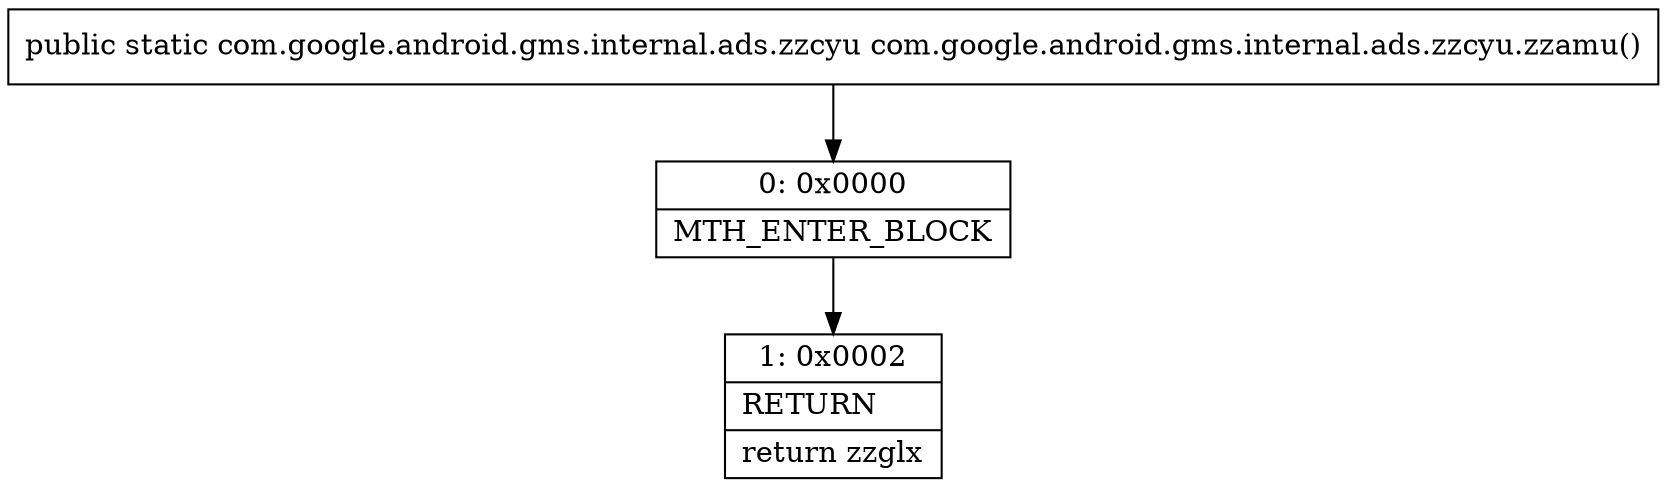 digraph "CFG forcom.google.android.gms.internal.ads.zzcyu.zzamu()Lcom\/google\/android\/gms\/internal\/ads\/zzcyu;" {
Node_0 [shape=record,label="{0\:\ 0x0000|MTH_ENTER_BLOCK\l}"];
Node_1 [shape=record,label="{1\:\ 0x0002|RETURN\l|return zzglx\l}"];
MethodNode[shape=record,label="{public static com.google.android.gms.internal.ads.zzcyu com.google.android.gms.internal.ads.zzcyu.zzamu() }"];
MethodNode -> Node_0;
Node_0 -> Node_1;
}

